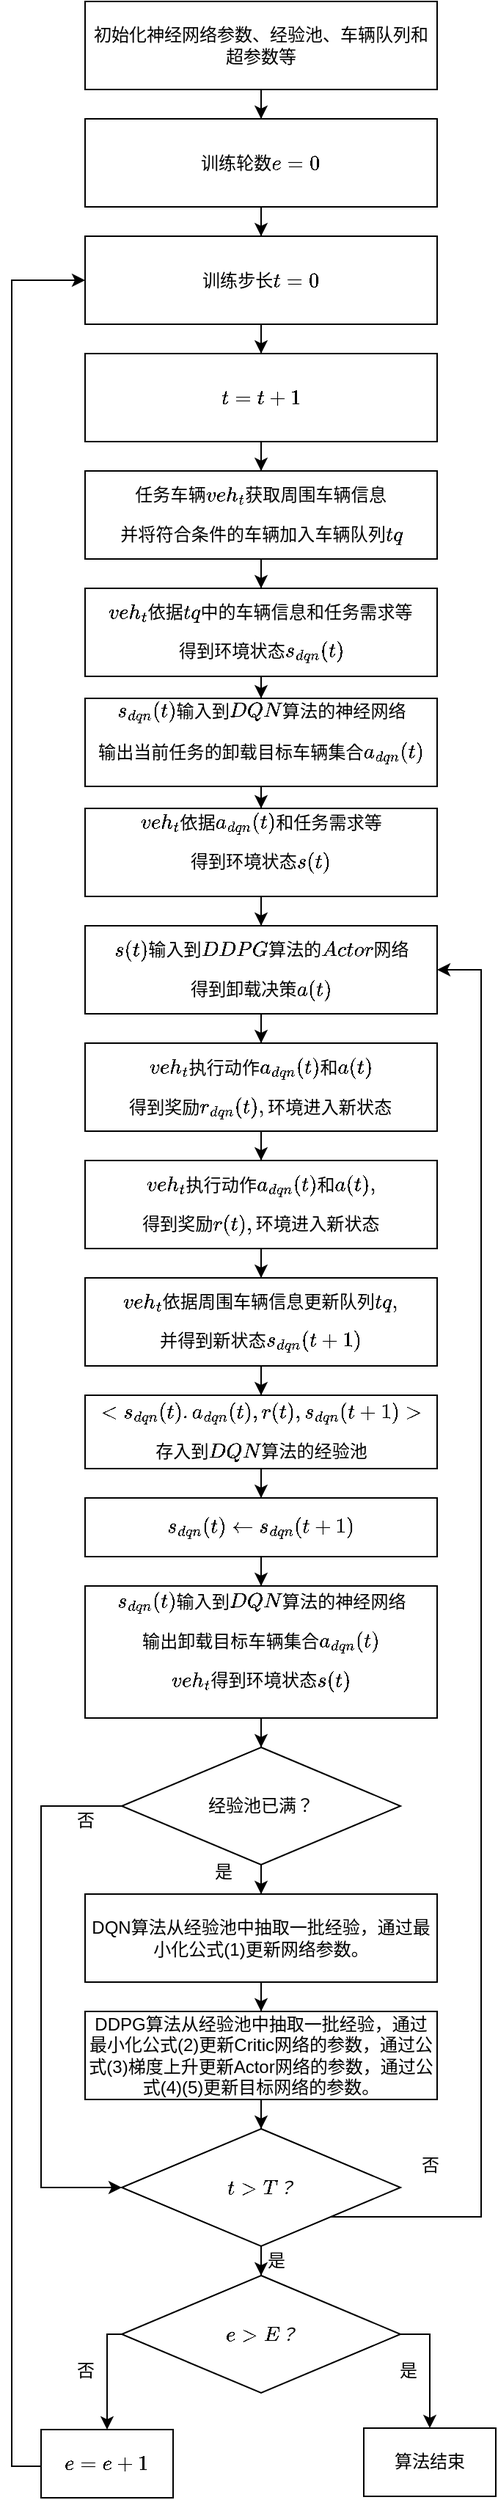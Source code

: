 <mxfile version="21.1.1" type="github">
  <diagram name="第 1 页" id="EVr2FbUu_5whW3HEHd_x">
    <mxGraphModel dx="1434" dy="774" grid="1" gridSize="10" guides="1" tooltips="1" connect="1" arrows="1" fold="1" page="1" pageScale="1" pageWidth="827" pageHeight="1169" math="1" shadow="0">
      <root>
        <mxCell id="0" />
        <mxCell id="1" parent="0" />
        <mxCell id="bQ_3Dq-dYB9fH8gbYfWu-5" value="" style="edgeStyle=orthogonalEdgeStyle;rounded=0;orthogonalLoop=1;jettySize=auto;html=1;" parent="1" source="bQ_3Dq-dYB9fH8gbYfWu-1" target="bQ_3Dq-dYB9fH8gbYfWu-4" edge="1">
          <mxGeometry relative="1" as="geometry" />
        </mxCell>
        <mxCell id="bQ_3Dq-dYB9fH8gbYfWu-1" value="&lt;font style=&quot;font-size: 12px;&quot;&gt;初始化神经网络参数、经验池、车辆队列和超参数等&lt;/font&gt;" style="rounded=0;whiteSpace=wrap;html=1;" parent="1" vertex="1">
          <mxGeometry x="320" y="60" width="240" height="60" as="geometry" />
        </mxCell>
        <mxCell id="bQ_3Dq-dYB9fH8gbYfWu-7" value="" style="edgeStyle=orthogonalEdgeStyle;rounded=0;orthogonalLoop=1;jettySize=auto;html=1;" parent="1" source="bQ_3Dq-dYB9fH8gbYfWu-4" target="bQ_3Dq-dYB9fH8gbYfWu-6" edge="1">
          <mxGeometry relative="1" as="geometry" />
        </mxCell>
        <mxCell id="bQ_3Dq-dYB9fH8gbYfWu-4" value="$$训练轮数e=0$$" style="rounded=0;whiteSpace=wrap;html=1;" parent="1" vertex="1">
          <mxGeometry x="320" y="140" width="240" height="60" as="geometry" />
        </mxCell>
        <mxCell id="bQ_3Dq-dYB9fH8gbYfWu-9" value="" style="edgeStyle=orthogonalEdgeStyle;rounded=0;orthogonalLoop=1;jettySize=auto;html=1;" parent="1" source="bQ_3Dq-dYB9fH8gbYfWu-6" target="bQ_3Dq-dYB9fH8gbYfWu-8" edge="1">
          <mxGeometry relative="1" as="geometry" />
        </mxCell>
        <mxCell id="bQ_3Dq-dYB9fH8gbYfWu-6" value="$$训练步长t=0$$" style="rounded=0;whiteSpace=wrap;html=1;" parent="1" vertex="1">
          <mxGeometry x="320" y="220" width="240" height="60" as="geometry" />
        </mxCell>
        <mxCell id="bQ_3Dq-dYB9fH8gbYfWu-11" value="" style="edgeStyle=orthogonalEdgeStyle;rounded=0;orthogonalLoop=1;jettySize=auto;html=1;" parent="1" source="bQ_3Dq-dYB9fH8gbYfWu-8" target="bQ_3Dq-dYB9fH8gbYfWu-10" edge="1">
          <mxGeometry relative="1" as="geometry" />
        </mxCell>
        <mxCell id="bQ_3Dq-dYB9fH8gbYfWu-8" value="$$t=t+1$$" style="rounded=0;whiteSpace=wrap;html=1;" parent="1" vertex="1">
          <mxGeometry x="320" y="300" width="240" height="60" as="geometry" />
        </mxCell>
        <mxCell id="bQ_3Dq-dYB9fH8gbYfWu-13" value="" style="edgeStyle=orthogonalEdgeStyle;rounded=0;orthogonalLoop=1;jettySize=auto;html=1;" parent="1" source="bQ_3Dq-dYB9fH8gbYfWu-10" target="bQ_3Dq-dYB9fH8gbYfWu-12" edge="1">
          <mxGeometry relative="1" as="geometry" />
        </mxCell>
        <mxCell id="bQ_3Dq-dYB9fH8gbYfWu-10" value="&lt;div&gt;$$任务车辆veh_t获取周围车辆信息$$&lt;/div&gt;&lt;div&gt;$$并将符合条件的车辆加入车辆队列tq$$&lt;/div&gt;" style="rounded=0;whiteSpace=wrap;html=1;" parent="1" vertex="1">
          <mxGeometry x="320" y="380" width="240" height="60" as="geometry" />
        </mxCell>
        <mxCell id="bQ_3Dq-dYB9fH8gbYfWu-15" value="" style="edgeStyle=orthogonalEdgeStyle;rounded=0;orthogonalLoop=1;jettySize=auto;html=1;" parent="1" source="bQ_3Dq-dYB9fH8gbYfWu-12" target="bQ_3Dq-dYB9fH8gbYfWu-14" edge="1">
          <mxGeometry relative="1" as="geometry" />
        </mxCell>
        <mxCell id="bQ_3Dq-dYB9fH8gbYfWu-12" value="&lt;div&gt;$$veh_t依据tq中的车辆信息和任务需求等$$&lt;/div&gt;&lt;div&gt;$$得到环境状态s_{dqn}(t)$$&lt;/div&gt;" style="rounded=0;whiteSpace=wrap;html=1;" parent="1" vertex="1">
          <mxGeometry x="320" y="460" width="240" height="60" as="geometry" />
        </mxCell>
        <mxCell id="bQ_3Dq-dYB9fH8gbYfWu-17" value="" style="edgeStyle=orthogonalEdgeStyle;rounded=0;orthogonalLoop=1;jettySize=auto;html=1;" parent="1" source="bQ_3Dq-dYB9fH8gbYfWu-14" target="bQ_3Dq-dYB9fH8gbYfWu-16" edge="1">
          <mxGeometry relative="1" as="geometry" />
        </mxCell>
        <mxCell id="bQ_3Dq-dYB9fH8gbYfWu-14" value="&lt;div&gt;$$s_{dqn}(t)输入到DQN算法的神经网络$$&lt;/div&gt;&lt;div&gt;$$输出当前任务的卸载目标车辆集合a_{dqn}(t)$$&lt;br&gt;&lt;/div&gt;" style="rounded=0;whiteSpace=wrap;html=1;" parent="1" vertex="1">
          <mxGeometry x="320" y="535" width="240" height="60" as="geometry" />
        </mxCell>
        <mxCell id="bQ_3Dq-dYB9fH8gbYfWu-19" value="" style="edgeStyle=orthogonalEdgeStyle;rounded=0;orthogonalLoop=1;jettySize=auto;html=1;" parent="1" source="bQ_3Dq-dYB9fH8gbYfWu-16" target="bQ_3Dq-dYB9fH8gbYfWu-18" edge="1">
          <mxGeometry relative="1" as="geometry" />
        </mxCell>
        <mxCell id="bQ_3Dq-dYB9fH8gbYfWu-16" value="&lt;div&gt;$$veh_t依据a_{dqn}(t)和任务需求等$$&lt;/div&gt;&lt;div&gt;$$得到环境状态s(t)$$&lt;br&gt;&lt;/div&gt;" style="rounded=0;whiteSpace=wrap;html=1;" parent="1" vertex="1">
          <mxGeometry x="320" y="610" width="240" height="60" as="geometry" />
        </mxCell>
        <mxCell id="bQ_3Dq-dYB9fH8gbYfWu-21" value="" style="edgeStyle=orthogonalEdgeStyle;rounded=0;orthogonalLoop=1;jettySize=auto;html=1;" parent="1" source="bQ_3Dq-dYB9fH8gbYfWu-18" target="bQ_3Dq-dYB9fH8gbYfWu-20" edge="1">
          <mxGeometry relative="1" as="geometry" />
        </mxCell>
        <mxCell id="bQ_3Dq-dYB9fH8gbYfWu-18" value="&lt;div&gt;&lt;br&gt;&lt;/div&gt;&lt;div&gt;$$s(t)输入到DDPG算法的Actor网络$$&lt;/div&gt;&lt;div&gt;$$得到卸载决策a(t)$$&lt;br&gt;&lt;/div&gt;" style="rounded=0;whiteSpace=wrap;html=1;" parent="1" vertex="1">
          <mxGeometry x="320" y="690" width="240" height="60" as="geometry" />
        </mxCell>
        <mxCell id="bQ_3Dq-dYB9fH8gbYfWu-23" value="" style="edgeStyle=orthogonalEdgeStyle;rounded=0;orthogonalLoop=1;jettySize=auto;html=1;" parent="1" source="bQ_3Dq-dYB9fH8gbYfWu-20" target="bQ_3Dq-dYB9fH8gbYfWu-22" edge="1">
          <mxGeometry relative="1" as="geometry" />
        </mxCell>
        <mxCell id="bQ_3Dq-dYB9fH8gbYfWu-20" value="&lt;div&gt;&lt;br&gt;&lt;/div&gt;&lt;div&gt;$$veh_t执行动作a_{dqn}(t)和a(t)$$&lt;/div&gt;&lt;div&gt;$$得到奖励r_{dqn}(t),环境进入新状态$$&lt;br&gt;&lt;/div&gt;" style="rounded=0;whiteSpace=wrap;html=1;" parent="1" vertex="1">
          <mxGeometry x="320" y="770" width="240" height="60" as="geometry" />
        </mxCell>
        <mxCell id="bQ_3Dq-dYB9fH8gbYfWu-25" value="" style="edgeStyle=orthogonalEdgeStyle;rounded=0;orthogonalLoop=1;jettySize=auto;html=1;" parent="1" source="bQ_3Dq-dYB9fH8gbYfWu-22" target="bQ_3Dq-dYB9fH8gbYfWu-24" edge="1">
          <mxGeometry relative="1" as="geometry" />
        </mxCell>
        <mxCell id="bQ_3Dq-dYB9fH8gbYfWu-22" value="&lt;div&gt;&lt;br&gt;&lt;/div&gt;&lt;div&gt;$$veh_t执行动作a_{dqn}(t)和a(t),$$&lt;/div&gt;&lt;div&gt;$$得到奖励r(t),环境进入新状态$$&lt;br&gt;&lt;/div&gt;" style="rounded=0;whiteSpace=wrap;html=1;" parent="1" vertex="1">
          <mxGeometry x="320" y="850" width="240" height="60" as="geometry" />
        </mxCell>
        <mxCell id="bQ_3Dq-dYB9fH8gbYfWu-31" value="" style="edgeStyle=orthogonalEdgeStyle;rounded=0;orthogonalLoop=1;jettySize=auto;html=1;" parent="1" source="bQ_3Dq-dYB9fH8gbYfWu-24" target="bQ_3Dq-dYB9fH8gbYfWu-30" edge="1">
          <mxGeometry relative="1" as="geometry" />
        </mxCell>
        <mxCell id="bQ_3Dq-dYB9fH8gbYfWu-24" value="&lt;div&gt;&lt;br&gt;&lt;/div&gt;&lt;div&gt;$$veh_t依据周围车辆信息更新队列tq,$$&lt;/div&gt;&lt;div&gt;$$并得到新状态s_{dqn}(t+1)$$&lt;br&gt;&lt;/div&gt;" style="rounded=0;whiteSpace=wrap;html=1;" parent="1" vertex="1">
          <mxGeometry x="320" y="930" width="240" height="60" as="geometry" />
        </mxCell>
        <mxCell id="bQ_3Dq-dYB9fH8gbYfWu-46" value="" style="edgeStyle=orthogonalEdgeStyle;rounded=0;orthogonalLoop=1;jettySize=auto;html=1;" parent="1" source="bQ_3Dq-dYB9fH8gbYfWu-27" target="bQ_3Dq-dYB9fH8gbYfWu-36" edge="1">
          <mxGeometry relative="1" as="geometry" />
        </mxCell>
        <mxCell id="bQ_3Dq-dYB9fH8gbYfWu-27" value="&lt;br&gt;&lt;div&gt;$$s_{dqn}(t) \leftarrow s_{dqn}(t+1)$$&lt;br&gt;&lt;/div&gt;" style="rounded=0;whiteSpace=wrap;html=1;" parent="1" vertex="1">
          <mxGeometry x="320" y="1080" width="240" height="40" as="geometry" />
        </mxCell>
        <mxCell id="bQ_3Dq-dYB9fH8gbYfWu-32" value="" style="edgeStyle=orthogonalEdgeStyle;rounded=0;orthogonalLoop=1;jettySize=auto;html=1;" parent="1" source="bQ_3Dq-dYB9fH8gbYfWu-30" target="bQ_3Dq-dYB9fH8gbYfWu-27" edge="1">
          <mxGeometry relative="1" as="geometry" />
        </mxCell>
        <mxCell id="bQ_3Dq-dYB9fH8gbYfWu-30" value="&lt;div&gt;&lt;br&gt;&lt;/div&gt;&lt;div&gt;$$&amp;lt;s_{dqn}(t).a_{dqn}(t),r(t),s_{dqn}(t+1)&amp;gt;$$&lt;/div&gt;&lt;div&gt;$$存入到DQN算法的经验池$$&lt;/div&gt;&lt;div&gt;&lt;br&gt;&lt;/div&gt;" style="rounded=0;whiteSpace=wrap;html=1;" parent="1" vertex="1">
          <mxGeometry x="320" y="1010" width="240" height="50" as="geometry" />
        </mxCell>
        <mxCell id="bQ_3Dq-dYB9fH8gbYfWu-42" value="" style="edgeStyle=orthogonalEdgeStyle;rounded=0;orthogonalLoop=1;jettySize=auto;html=1;" parent="1" source="bQ_3Dq-dYB9fH8gbYfWu-36" target="bQ_3Dq-dYB9fH8gbYfWu-41" edge="1">
          <mxGeometry relative="1" as="geometry" />
        </mxCell>
        <mxCell id="bQ_3Dq-dYB9fH8gbYfWu-36" value="&lt;div&gt;$$s_{dqn}(t)输入到DQN算法的神经网络$$&lt;/div&gt;&lt;div&gt;$$输出卸载目标车辆集合a_{dqn}(t)$$&lt;/div&gt;&lt;div&gt;$$veh_t得到环境状态s(t)$$&lt;br&gt;&lt;/div&gt;" style="rounded=0;whiteSpace=wrap;html=1;" parent="1" vertex="1">
          <mxGeometry x="320" y="1140" width="240" height="90" as="geometry" />
        </mxCell>
        <mxCell id="bQ_3Dq-dYB9fH8gbYfWu-44" value="" style="edgeStyle=orthogonalEdgeStyle;rounded=0;orthogonalLoop=1;jettySize=auto;html=1;" parent="1" source="bQ_3Dq-dYB9fH8gbYfWu-41" target="bQ_3Dq-dYB9fH8gbYfWu-43" edge="1">
          <mxGeometry relative="1" as="geometry" />
        </mxCell>
        <mxCell id="bQ_3Dq-dYB9fH8gbYfWu-53" style="edgeStyle=orthogonalEdgeStyle;rounded=0;orthogonalLoop=1;jettySize=auto;html=1;exitX=0;exitY=0.5;exitDx=0;exitDy=0;entryX=0;entryY=0.5;entryDx=0;entryDy=0;" parent="1" source="bQ_3Dq-dYB9fH8gbYfWu-41" target="bQ_3Dq-dYB9fH8gbYfWu-52" edge="1">
          <mxGeometry relative="1" as="geometry">
            <Array as="points">
              <mxPoint x="290" y="1290" />
              <mxPoint x="290" y="1550" />
            </Array>
          </mxGeometry>
        </mxCell>
        <mxCell id="bQ_3Dq-dYB9fH8gbYfWu-41" value="&lt;font face=&quot;宋体&quot;&gt;经验池已满&lt;/font&gt;？" style="rhombus;whiteSpace=wrap;html=1;" parent="1" vertex="1">
          <mxGeometry x="345" y="1250" width="190" height="80" as="geometry" />
        </mxCell>
        <mxCell id="bQ_3Dq-dYB9fH8gbYfWu-49" value="" style="edgeStyle=orthogonalEdgeStyle;rounded=0;orthogonalLoop=1;jettySize=auto;html=1;" parent="1" source="bQ_3Dq-dYB9fH8gbYfWu-43" target="bQ_3Dq-dYB9fH8gbYfWu-48" edge="1">
          <mxGeometry relative="1" as="geometry" />
        </mxCell>
        <mxCell id="bQ_3Dq-dYB9fH8gbYfWu-43" value="DQN算法从经验池中抽取一批经验，通过最小化公式(1)更新网络参数。" style="whiteSpace=wrap;html=1;" parent="1" vertex="1">
          <mxGeometry x="320" y="1350" width="240" height="60" as="geometry" />
        </mxCell>
        <mxCell id="bQ_3Dq-dYB9fH8gbYfWu-45" value="是" style="text;html=1;align=center;verticalAlign=middle;resizable=0;points=[];autosize=1;strokeColor=none;fillColor=none;" parent="1" vertex="1">
          <mxGeometry x="394" y="1320" width="40" height="30" as="geometry" />
        </mxCell>
        <mxCell id="bQ_3Dq-dYB9fH8gbYfWu-59" value="" style="edgeStyle=orthogonalEdgeStyle;rounded=0;orthogonalLoop=1;jettySize=auto;html=1;" parent="1" source="bQ_3Dq-dYB9fH8gbYfWu-48" target="bQ_3Dq-dYB9fH8gbYfWu-52" edge="1">
          <mxGeometry relative="1" as="geometry" />
        </mxCell>
        <mxCell id="bQ_3Dq-dYB9fH8gbYfWu-48" value="DDPG算法从经验池中抽取一批经验，通过最小化公式(2)更新Critic网络的参数，通过公式(3)梯度上升更新Actor网络的参数，通过公式(4)(5)更新目标网络的参数。" style="whiteSpace=wrap;html=1;" parent="1" vertex="1">
          <mxGeometry x="320" y="1430" width="240" height="60" as="geometry" />
        </mxCell>
        <mxCell id="bQ_3Dq-dYB9fH8gbYfWu-55" style="edgeStyle=orthogonalEdgeStyle;rounded=0;orthogonalLoop=1;jettySize=auto;html=1;entryX=1;entryY=0.5;entryDx=0;entryDy=0;" parent="1" source="bQ_3Dq-dYB9fH8gbYfWu-52" target="bQ_3Dq-dYB9fH8gbYfWu-18" edge="1">
          <mxGeometry relative="1" as="geometry">
            <Array as="points">
              <mxPoint x="590" y="1570" />
              <mxPoint x="590" y="720" />
            </Array>
          </mxGeometry>
        </mxCell>
        <mxCell id="bQ_3Dq-dYB9fH8gbYfWu-58" value="" style="edgeStyle=orthogonalEdgeStyle;rounded=0;orthogonalLoop=1;jettySize=auto;html=1;" parent="1" source="bQ_3Dq-dYB9fH8gbYfWu-52" target="bQ_3Dq-dYB9fH8gbYfWu-57" edge="1">
          <mxGeometry relative="1" as="geometry" />
        </mxCell>
        <mxCell id="bQ_3Dq-dYB9fH8gbYfWu-52" value="$$t&amp;gt;T？$$" style="rhombus;whiteSpace=wrap;html=1;" parent="1" vertex="1">
          <mxGeometry x="345" y="1510" width="190" height="80" as="geometry" />
        </mxCell>
        <mxCell id="bQ_3Dq-dYB9fH8gbYfWu-54" value="否" style="text;html=1;align=center;verticalAlign=middle;resizable=0;points=[];autosize=1;strokeColor=none;fillColor=none;" parent="1" vertex="1">
          <mxGeometry x="300" y="1285" width="40" height="30" as="geometry" />
        </mxCell>
        <mxCell id="bQ_3Dq-dYB9fH8gbYfWu-56" value="否" style="text;html=1;align=center;verticalAlign=middle;resizable=0;points=[];autosize=1;strokeColor=none;fillColor=none;" parent="1" vertex="1">
          <mxGeometry x="535" y="1520" width="40" height="30" as="geometry" />
        </mxCell>
        <mxCell id="Hhez9KuWtLr5yKd_W9tP-2" style="edgeStyle=orthogonalEdgeStyle;rounded=0;orthogonalLoop=1;jettySize=auto;html=1;entryX=0.5;entryY=0;entryDx=0;entryDy=0;" edge="1" parent="1" source="bQ_3Dq-dYB9fH8gbYfWu-57" target="bQ_3Dq-dYB9fH8gbYfWu-61">
          <mxGeometry relative="1" as="geometry">
            <Array as="points">
              <mxPoint x="335" y="1650" />
            </Array>
          </mxGeometry>
        </mxCell>
        <mxCell id="Hhez9KuWtLr5yKd_W9tP-6" style="edgeStyle=orthogonalEdgeStyle;rounded=0;orthogonalLoop=1;jettySize=auto;html=1;exitX=1;exitY=0.5;exitDx=0;exitDy=0;entryX=0.5;entryY=0;entryDx=0;entryDy=0;" edge="1" parent="1" source="bQ_3Dq-dYB9fH8gbYfWu-57" target="Hhez9KuWtLr5yKd_W9tP-3">
          <mxGeometry relative="1" as="geometry" />
        </mxCell>
        <mxCell id="bQ_3Dq-dYB9fH8gbYfWu-57" value="$$e&amp;gt;E？$$" style="rhombus;whiteSpace=wrap;html=1;" parent="1" vertex="1">
          <mxGeometry x="345" y="1610" width="190" height="80" as="geometry" />
        </mxCell>
        <mxCell id="bQ_3Dq-dYB9fH8gbYfWu-60" value="是" style="text;html=1;align=center;verticalAlign=middle;resizable=0;points=[];autosize=1;strokeColor=none;fillColor=none;" parent="1" vertex="1">
          <mxGeometry x="430" y="1585" width="40" height="30" as="geometry" />
        </mxCell>
        <mxCell id="bQ_3Dq-dYB9fH8gbYfWu-64" style="edgeStyle=orthogonalEdgeStyle;rounded=0;orthogonalLoop=1;jettySize=auto;html=1;" parent="1" source="bQ_3Dq-dYB9fH8gbYfWu-61" target="bQ_3Dq-dYB9fH8gbYfWu-6" edge="1">
          <mxGeometry relative="1" as="geometry">
            <Array as="points">
              <mxPoint x="270" y="1740" />
              <mxPoint x="270" y="250" />
            </Array>
          </mxGeometry>
        </mxCell>
        <mxCell id="bQ_3Dq-dYB9fH8gbYfWu-61" value="$$e=e+1$$" style="whiteSpace=wrap;html=1;" parent="1" vertex="1">
          <mxGeometry x="290" y="1715" width="90" height="46.5" as="geometry" />
        </mxCell>
        <mxCell id="bQ_3Dq-dYB9fH8gbYfWu-63" value="否" style="text;html=1;align=center;verticalAlign=middle;resizable=0;points=[];autosize=1;strokeColor=none;fillColor=none;" parent="1" vertex="1">
          <mxGeometry x="300" y="1660" width="40" height="30" as="geometry" />
        </mxCell>
        <mxCell id="bQ_3Dq-dYB9fH8gbYfWu-70" value="是" style="text;html=1;align=center;verticalAlign=middle;resizable=0;points=[];autosize=1;strokeColor=none;fillColor=none;" parent="1" vertex="1">
          <mxGeometry x="520" y="1660" width="40" height="30" as="geometry" />
        </mxCell>
        <mxCell id="Hhez9KuWtLr5yKd_W9tP-3" value="算法结束" style="whiteSpace=wrap;html=1;" vertex="1" parent="1">
          <mxGeometry x="510" y="1714" width="90" height="46.5" as="geometry" />
        </mxCell>
      </root>
    </mxGraphModel>
  </diagram>
</mxfile>
